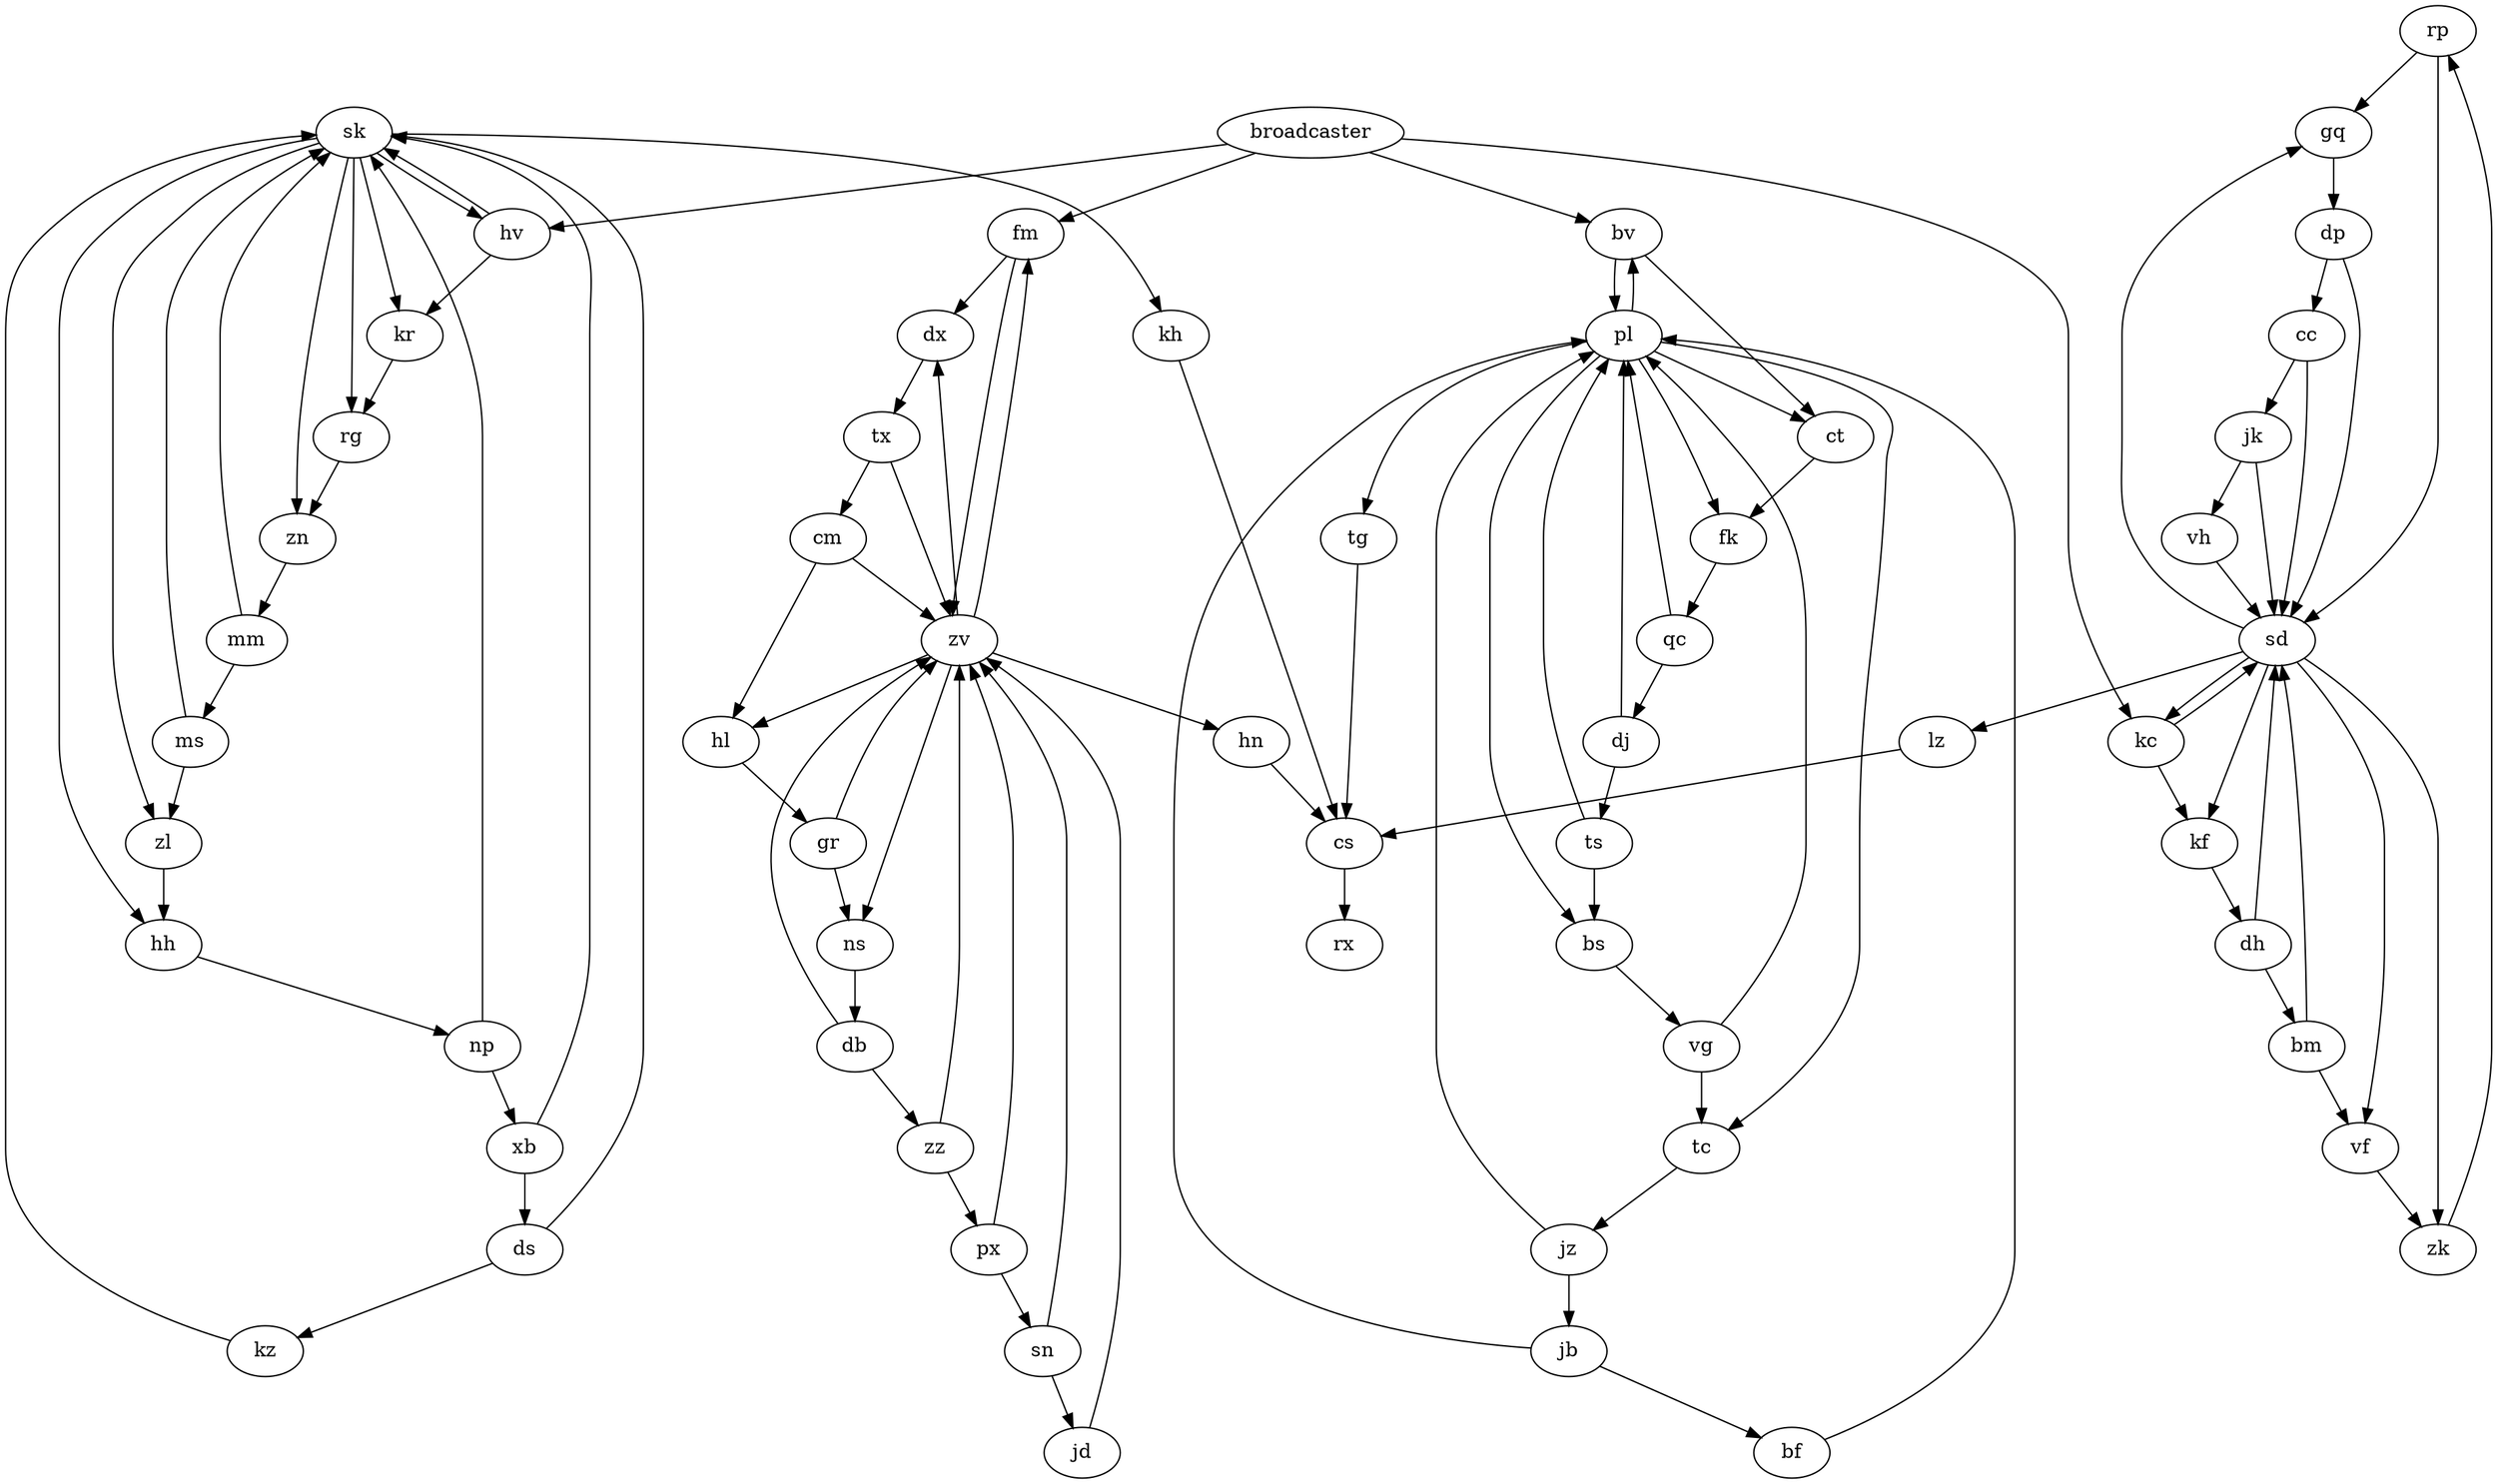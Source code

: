digraph G {
    "rp" -> gq
    "rp" -> sd
    "kh" -> cs
    "jz" -> pl
    "jz" -> jb
    "dx" -> tx
    "dh" -> bm
    "dh" -> sd
    "zv" -> ns
    "zv" -> dx
    "zv" -> hl
    "zv" -> hn
    "zv" -> fm
    "xb" -> ds
    "xb" -> sk
    "hv" -> sk
    "hv" -> kr
    "db" -> zv
    "db" -> zz
    "sk" -> rg
    "sk" -> hh
    "sk" -> hv
    "sk" -> kr
    "sk" -> kh
    "sk" -> zl
    "sk" -> zn
    "tc" -> jz
    "dj" -> ts
    "dj" -> pl
    "jk" -> sd
    "jk" -> vh
    "fm" -> dx
    "fm" -> zv
    "dp" -> sd
    "dp" -> cc
    "vh" -> sd
    "lz" -> cs
    "kr" -> rg
    "jb" -> bf
    "jb" -> pl
    "kz" -> sk
    "ts" -> pl
    "ts" -> bs
    "gr" -> ns
    "gr" -> zv
    "kc" -> sd
    "kc" -> kf
    "jd" -> zv
    "bs" -> vg
    "zk" -> rp
    "vf" -> zk
    "mm" -> ms
    "mm" -> sk
    "qc" -> pl
    "qc" -> dj
    "fk" -> qc
    "bm" -> vf
    "bm" -> sd
    "ds" -> kz
    "ds" -> sk
    "sn" -> zv
    "sn" -> jd
    "zn" -> mm
    "ct" -> fk
    "np" -> sk
    "np" -> xb
    "tg" -> cs
    "tx" -> cm
    "tx" -> zv
    "zl" -> hh
    "zz" -> px
    "zz" -> zv
    "ms" -> zl
    "ms" -> sk
    "ns" -> db
    "px" -> zv
    "px" -> sn
    broadcaster -> fm
    broadcaster -> hv
    broadcaster -> kc
    broadcaster -> bv
    "hn" -> cs
    "hh" -> np
    "kf" -> dh
    "vg" -> pl
    "vg" -> tc
    "bv" -> ct
    "bv" -> pl
    "pl" -> bv
    "pl" -> fk
    "pl" -> ct
    "pl" -> bs
    "pl" -> tg
    "pl" -> tc
    "cm" -> zv
    "cm" -> hl
    "cc" -> sd
    "cc" -> jk
    "bf" -> pl
    "hl" -> gr
    "cs" -> rx
    "gq" -> dp
    "rg" -> zn
    "sd" -> zk
    "sd" -> kf
    "sd" -> gq
    "sd" -> lz
    "sd" -> kc
    "sd" -> vf

}